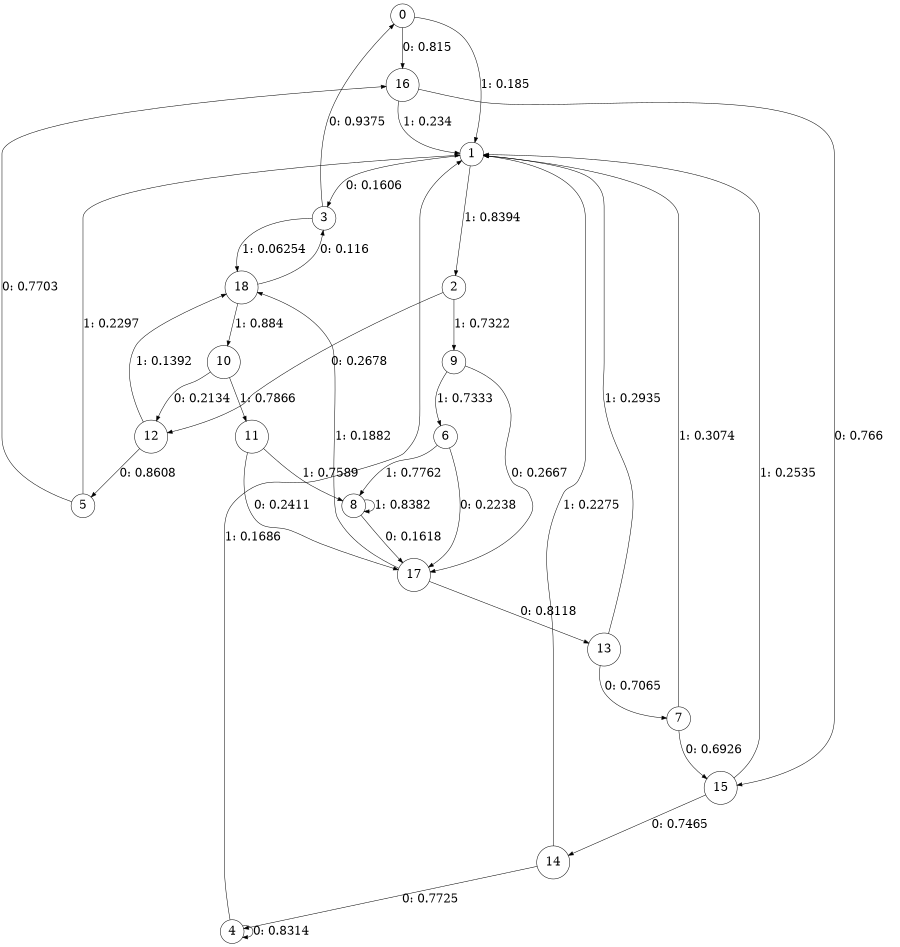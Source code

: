 digraph "ch10randomL6" {
size = "6,8.5";
ratio = "fill";
node [shape = circle];
node [fontsize = 24];
edge [fontsize = 24];
0 -> 16 [label = "0: 0.815    "];
0 -> 1 [label = "1: 0.185    "];
1 -> 3 [label = "0: 0.1606   "];
1 -> 2 [label = "1: 0.8394   "];
2 -> 12 [label = "0: 0.2678   "];
2 -> 9 [label = "1: 0.7322   "];
3 -> 0 [label = "0: 0.9375   "];
3 -> 18 [label = "1: 0.06254  "];
4 -> 4 [label = "0: 0.8314   "];
4 -> 1 [label = "1: 0.1686   "];
5 -> 16 [label = "0: 0.7703   "];
5 -> 1 [label = "1: 0.2297   "];
6 -> 17 [label = "0: 0.2238   "];
6 -> 8 [label = "1: 0.7762   "];
7 -> 15 [label = "0: 0.6926   "];
7 -> 1 [label = "1: 0.3074   "];
8 -> 17 [label = "0: 0.1618   "];
8 -> 8 [label = "1: 0.8382   "];
9 -> 17 [label = "0: 0.2667   "];
9 -> 6 [label = "1: 0.7333   "];
10 -> 12 [label = "0: 0.2134   "];
10 -> 11 [label = "1: 0.7866   "];
11 -> 17 [label = "0: 0.2411   "];
11 -> 8 [label = "1: 0.7589   "];
12 -> 5 [label = "0: 0.8608   "];
12 -> 18 [label = "1: 0.1392   "];
13 -> 7 [label = "0: 0.7065   "];
13 -> 1 [label = "1: 0.2935   "];
14 -> 4 [label = "0: 0.7725   "];
14 -> 1 [label = "1: 0.2275   "];
15 -> 14 [label = "0: 0.7465   "];
15 -> 1 [label = "1: 0.2535   "];
16 -> 15 [label = "0: 0.766    "];
16 -> 1 [label = "1: 0.234    "];
17 -> 13 [label = "0: 0.8118   "];
17 -> 18 [label = "1: 0.1882   "];
18 -> 3 [label = "0: 0.116    "];
18 -> 10 [label = "1: 0.884    "];
}